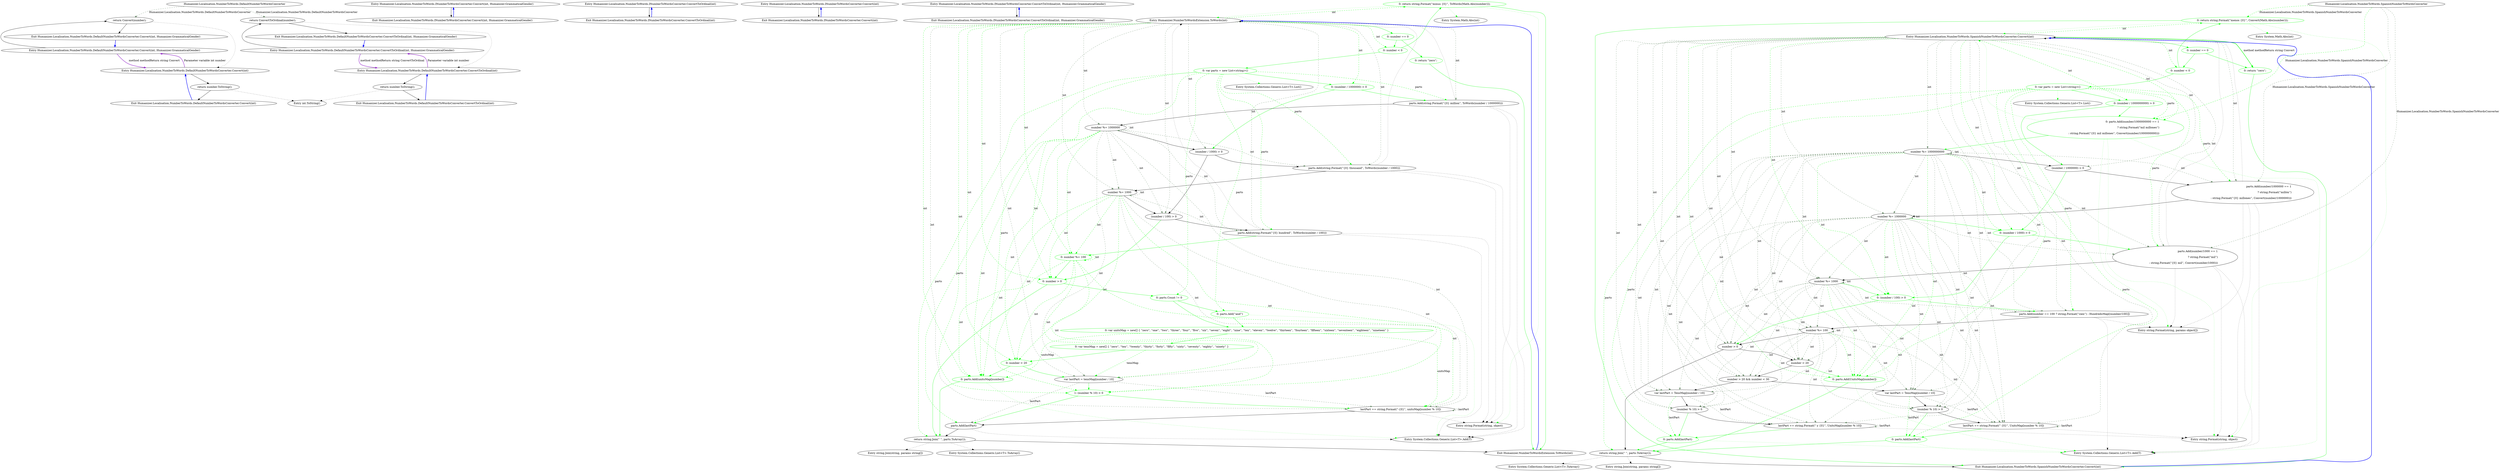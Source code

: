 digraph  {
n13 [label="Humanizer.Localisation.NumberToWords.DefaultNumberToWordsConverter", span=""];
n0 [cluster="Humanizer.Localisation.NumberToWords.DefaultNumberToWordsConverter.Convert(int, Humanizer.GrammaticalGender)", label="Entry Humanizer.Localisation.NumberToWords.DefaultNumberToWordsConverter.Convert(int, Humanizer.GrammaticalGender)", span="4-4"];
n1 [cluster="Humanizer.Localisation.NumberToWords.DefaultNumberToWordsConverter.Convert(int, Humanizer.GrammaticalGender)", label="return Convert(number);", span="6-6"];
n2 [cluster="Humanizer.Localisation.NumberToWords.DefaultNumberToWordsConverter.Convert(int, Humanizer.GrammaticalGender)", label="Exit Humanizer.Localisation.NumberToWords.DefaultNumberToWordsConverter.Convert(int, Humanizer.GrammaticalGender)", span="4-4"];
n3 [cluster="Humanizer.Localisation.NumberToWords.DefaultNumberToWordsConverter.Convert(int)", label="Entry Humanizer.Localisation.NumberToWords.DefaultNumberToWordsConverter.Convert(int)", span="9-9"];
n4 [cluster="Humanizer.Localisation.NumberToWords.DefaultNumberToWordsConverter.Convert(int)", label="return number.ToString();", span="11-11"];
n5 [cluster="Humanizer.Localisation.NumberToWords.DefaultNumberToWordsConverter.Convert(int)", label="Exit Humanizer.Localisation.NumberToWords.DefaultNumberToWordsConverter.Convert(int)", span="9-9"];
n6 [cluster="int.ToString()", label="Entry int.ToString()", span="0-0"];
n7 [cluster="Humanizer.Localisation.NumberToWords.DefaultNumberToWordsConverter.ConvertToOrdinal(int, Humanizer.GrammaticalGender)", label="Entry Humanizer.Localisation.NumberToWords.DefaultNumberToWordsConverter.ConvertToOrdinal(int, Humanizer.GrammaticalGender)", span="14-14"];
n8 [cluster="Humanizer.Localisation.NumberToWords.DefaultNumberToWordsConverter.ConvertToOrdinal(int, Humanizer.GrammaticalGender)", label="return ConvertToOrdinal(number);", span="16-16"];
n9 [cluster="Humanizer.Localisation.NumberToWords.DefaultNumberToWordsConverter.ConvertToOrdinal(int, Humanizer.GrammaticalGender)", label="Exit Humanizer.Localisation.NumberToWords.DefaultNumberToWordsConverter.ConvertToOrdinal(int, Humanizer.GrammaticalGender)", span="14-14"];
n10 [cluster="Humanizer.Localisation.NumberToWords.DefaultNumberToWordsConverter.ConvertToOrdinal(int)", label="Entry Humanizer.Localisation.NumberToWords.DefaultNumberToWordsConverter.ConvertToOrdinal(int)", span="19-19"];
n11 [cluster="Humanizer.Localisation.NumberToWords.DefaultNumberToWordsConverter.ConvertToOrdinal(int)", label="return number.ToString();", span="21-21"];
n12 [cluster="Humanizer.Localisation.NumberToWords.DefaultNumberToWordsConverter.ConvertToOrdinal(int)", label="Exit Humanizer.Localisation.NumberToWords.DefaultNumberToWordsConverter.ConvertToOrdinal(int)", span="19-19"];
m2_2 [cluster="Humanizer.Localisation.NumberToWords.INumberToWordsConverter.Convert(int, Humanizer.GrammaticalGender)", file="INumberToWordsConverter.cs", label="Entry Humanizer.Localisation.NumberToWords.INumberToWordsConverter.Convert(int, Humanizer.GrammaticalGender)", span="22-22"];
m2_3 [cluster="Humanizer.Localisation.NumberToWords.INumberToWordsConverter.Convert(int, Humanizer.GrammaticalGender)", file="INumberToWordsConverter.cs", label="Exit Humanizer.Localisation.NumberToWords.INumberToWordsConverter.Convert(int, Humanizer.GrammaticalGender)", span="22-22"];
m2_4 [cluster="Humanizer.Localisation.NumberToWords.INumberToWordsConverter.ConvertToOrdinal(int)", file="INumberToWordsConverter.cs", label="Entry Humanizer.Localisation.NumberToWords.INumberToWordsConverter.ConvertToOrdinal(int)", span="29-29"];
m2_5 [cluster="Humanizer.Localisation.NumberToWords.INumberToWordsConverter.ConvertToOrdinal(int)", file="INumberToWordsConverter.cs", label="Exit Humanizer.Localisation.NumberToWords.INumberToWordsConverter.ConvertToOrdinal(int)", span="29-29"];
m2_0 [cluster="Humanizer.Localisation.NumberToWords.INumberToWordsConverter.Convert(int)", file="INumberToWordsConverter.cs", label="Entry Humanizer.Localisation.NumberToWords.INumberToWordsConverter.Convert(int)", span="12-12"];
m2_1 [cluster="Humanizer.Localisation.NumberToWords.INumberToWordsConverter.Convert(int)", file="INumberToWordsConverter.cs", label="Exit Humanizer.Localisation.NumberToWords.INumberToWordsConverter.Convert(int)", span="12-12"];
m2_6 [cluster="Humanizer.Localisation.NumberToWords.INumberToWordsConverter.ConvertToOrdinal(int, Humanizer.GrammaticalGender)", file="INumberToWordsConverter.cs", label="Entry Humanizer.Localisation.NumberToWords.INumberToWordsConverter.ConvertToOrdinal(int, Humanizer.GrammaticalGender)", span="39-39"];
m2_7 [cluster="Humanizer.Localisation.NumberToWords.INumberToWordsConverter.ConvertToOrdinal(int, Humanizer.GrammaticalGender)", file="INumberToWordsConverter.cs", label="Exit Humanizer.Localisation.NumberToWords.INumberToWordsConverter.ConvertToOrdinal(int, Humanizer.GrammaticalGender)", span="39-39"];
m3_28 [cluster="System.Math.Abs(int)", file="NumberToWordsExtension.cs", label="Entry System.Math.Abs(int)", span="0-0"];
m3_30 [cluster="System.Collections.Generic.List<T>.List()", file="NumberToWordsExtension.cs", label="Entry System.Collections.Generic.List<T>.List()", span="0-0"];
m3_32 [cluster="System.Collections.Generic.List<T>.ToArray()", file="NumberToWordsExtension.cs", label="Entry System.Collections.Generic.List<T>.ToArray()", span="0-0"];
m3_31 [cluster="System.Collections.Generic.List<T>.Add(T)", file="NumberToWordsExtension.cs", label="Entry System.Collections.Generic.List<T>.Add(T)", span="0-0"];
m3_33 [cluster="string.Join(string, params string[])", file="NumberToWordsExtension.cs", label="Entry string.Join(string, params string[])", span="0-0"];
m3_0 [cluster="Humanizer.NumberToWordsExtension.ToWords(int)", file="NumberToWordsExtension.cs", label="Entry Humanizer.NumberToWordsExtension.ToWords(int)", span="13-13"];
m3_1 [cluster="Humanizer.NumberToWordsExtension.ToWords(int)", color=green, community=0, file="NumberToWordsExtension.cs", label="0: number == 0", span="15-15"];
m3_2 [cluster="Humanizer.NumberToWordsExtension.ToWords(int)", color=green, community=0, file="NumberToWordsExtension.cs", label="0: return ''zero'';", span="16-16"];
m3_3 [cluster="Humanizer.NumberToWordsExtension.ToWords(int)", color=green, community=0, file="NumberToWordsExtension.cs", label="0: number < 0", span="18-18"];
m3_4 [cluster="Humanizer.NumberToWordsExtension.ToWords(int)", color=green, community=0, file="NumberToWordsExtension.cs", label="0: return string.Format(''minus {0}'', ToWords(Math.Abs(number)));", span="19-19"];
m3_5 [cluster="Humanizer.NumberToWordsExtension.ToWords(int)", color=green, community=0, file="NumberToWordsExtension.cs", label="0: var parts = new List<string>()", span="21-21"];
m3_6 [cluster="Humanizer.NumberToWordsExtension.ToWords(int)", color=green, community=0, file="NumberToWordsExtension.cs", label="0: (number / 1000000) > 0", span="23-23"];
m3_7 [cluster="Humanizer.NumberToWordsExtension.ToWords(int)", file="NumberToWordsExtension.cs", label="parts.Add(string.Format(''{0} million'', ToWords(number / 1000000)))", span="25-25"];
m3_9 [cluster="Humanizer.NumberToWordsExtension.ToWords(int)", file="NumberToWordsExtension.cs", label="(number / 1000) > 0", span="29-29"];
m3_14 [cluster="Humanizer.NumberToWordsExtension.ToWords(int)", color=green, community=0, file="NumberToWordsExtension.cs", label="0: number %= 100", span="38-38"];
m3_8 [cluster="Humanizer.NumberToWordsExtension.ToWords(int)", file="NumberToWordsExtension.cs", label="number %= 1000000", span="26-26"];
m3_11 [cluster="Humanizer.NumberToWordsExtension.ToWords(int)", file="NumberToWordsExtension.cs", label="number %= 1000", span="32-32"];
m3_13 [cluster="Humanizer.NumberToWordsExtension.ToWords(int)", file="NumberToWordsExtension.cs", label="parts.Add(string.Format(''{0} hundred'', ToWords(number / 100)))", span="37-37"];
m3_15 [cluster="Humanizer.NumberToWordsExtension.ToWords(int)", color=green, community=0, file="NumberToWordsExtension.cs", label="0: number > 0", span="41-41"];
m3_20 [cluster="Humanizer.NumberToWordsExtension.ToWords(int)", color=green, community=0, file="NumberToWordsExtension.cs", label="0: number < 20", span="49-49"];
m3_21 [cluster="Humanizer.NumberToWordsExtension.ToWords(int)", color=green, community=0, file="NumberToWordsExtension.cs", label="0: parts.Add(unitsMap[number])", span="50-50"];
m3_22 [cluster="Humanizer.NumberToWordsExtension.ToWords(int)", file="NumberToWordsExtension.cs", label="var lastPart = tensMap[number / 10]", span="53-53"];
m3_23 [cluster="Humanizer.NumberToWordsExtension.ToWords(int)", color=green, community=0, file="NumberToWordsExtension.cs", label="1: (number % 10) > 0", span="54-54"];
m3_24 [cluster="Humanizer.NumberToWordsExtension.ToWords(int)", file="NumberToWordsExtension.cs", label="lastPart += string.Format(''-{0}'', unitsMap[number % 10])", span="55-55"];
m3_12 [cluster="Humanizer.NumberToWordsExtension.ToWords(int)", file="NumberToWordsExtension.cs", label="(number / 100) > 0", span="35-35"];
m3_16 [cluster="Humanizer.NumberToWordsExtension.ToWords(int)", color=green, community=0, file="NumberToWordsExtension.cs", label="0: parts.Count != 0", span="43-43"];
m3_26 [cluster="Humanizer.NumberToWordsExtension.ToWords(int)", file="NumberToWordsExtension.cs", label="return string.Join('' '', parts.ToArray());", span="60-60"];
m3_19 [cluster="Humanizer.NumberToWordsExtension.ToWords(int)", color=green, community=0, file="NumberToWordsExtension.cs", label="0: var tensMap = new[] { ''zero'', ''ten'', ''twenty'', ''thirty'', ''forty'', ''fifty'', ''sixty'', ''seventy'', ''eighty'', ''ninety'' }", span="47-47"];
m3_18 [cluster="Humanizer.NumberToWordsExtension.ToWords(int)", color=green, community=0, file="NumberToWordsExtension.cs", label="0: var unitsMap = new[] { ''zero'', ''one'', ''two'', ''three'', ''four'', ''five'', ''six'', ''seven'', ''eight'', ''nine'', ''ten'', ''eleven'', ''twelve'', ''thirteen'', ''fourteen'', ''fifteen'', ''sixteen'', ''seventeen'', ''eighteen'', ''nineteen'' }", span="46-46"];
m3_25 [cluster="Humanizer.NumberToWordsExtension.ToWords(int)", file="NumberToWordsExtension.cs", label="parts.Add(lastPart)", span="56-56"];
m3_10 [cluster="Humanizer.NumberToWordsExtension.ToWords(int)", file="NumberToWordsExtension.cs", label="parts.Add(string.Format(''{0} thousand'', ToWords(number / 1000)))", span="31-31"];
m3_17 [cluster="Humanizer.NumberToWordsExtension.ToWords(int)", color=green, community=0, file="NumberToWordsExtension.cs", label="0: parts.Add(''and'')", span="44-44"];
m3_27 [cluster="Humanizer.NumberToWordsExtension.ToWords(int)", file="NumberToWordsExtension.cs", label="Exit Humanizer.NumberToWordsExtension.ToWords(int)", span="13-13"];
m3_29 [cluster="string.Format(string, object)", file="NumberToWordsExtension.cs", label="Entry string.Format(string, object)", span="0-0"];
m5_32 [cluster="System.Math.Abs(int)", file="SpanishNumberToWordsConverter.cs", label="Entry System.Math.Abs(int)", span="0-0"];
m5_34 [cluster="System.Collections.Generic.List<T>.List()", file="SpanishNumberToWordsConverter.cs", label="Entry System.Collections.Generic.List<T>.List()", span="0-0"];
m5_37 [cluster="System.Collections.Generic.List<T>.ToArray()", file="SpanishNumberToWordsConverter.cs", label="Entry System.Collections.Generic.List<T>.ToArray()", span="0-0"];
m5_36 [cluster="System.Collections.Generic.List<T>.Add(T)", file="SpanishNumberToWordsConverter.cs", label="Entry System.Collections.Generic.List<T>.Add(T)", span="0-0"];
m5_35 [cluster="string.Format(string, params object[])", file="SpanishNumberToWordsConverter.cs", label="Entry string.Format(string, params object[])", span="0-0"];
m5_38 [cluster="string.Join(string, params string[])", file="SpanishNumberToWordsConverter.cs", label="Entry string.Join(string, params string[])", span="0-0"];
m5_33 [cluster="string.Format(string, object)", file="SpanishNumberToWordsConverter.cs", label="Entry string.Format(string, object)", span="0-0"];
m5_0 [cluster="Humanizer.Localisation.NumberToWords.SpanishNumberToWordsConverter.Convert(int)", file="SpanishNumberToWordsConverter.cs", label="Entry Humanizer.Localisation.NumberToWords.SpanishNumberToWordsConverter.Convert(int)", span="11-11"];
m5_1 [cluster="Humanizer.Localisation.NumberToWords.SpanishNumberToWordsConverter.Convert(int)", color=green, community=0, file="SpanishNumberToWordsConverter.cs", label="0: number == 0", span="13-13"];
m5_2 [cluster="Humanizer.Localisation.NumberToWords.SpanishNumberToWordsConverter.Convert(int)", color=green, community=0, file="SpanishNumberToWordsConverter.cs", label="0: return ''cero'';", span="14-14"];
m5_3 [cluster="Humanizer.Localisation.NumberToWords.SpanishNumberToWordsConverter.Convert(int)", color=green, community=0, file="SpanishNumberToWordsConverter.cs", label="0: number < 0", span="16-16"];
m5_4 [cluster="Humanizer.Localisation.NumberToWords.SpanishNumberToWordsConverter.Convert(int)", color=green, community=0, file="SpanishNumberToWordsConverter.cs", label="0: return string.Format(''menos {0}'', Convert(Math.Abs(number)));", span="17-17"];
m5_5 [cluster="Humanizer.Localisation.NumberToWords.SpanishNumberToWordsConverter.Convert(int)", color=green, community=0, file="SpanishNumberToWordsConverter.cs", label="0: var parts = new List<string>()", span="19-19"];
m5_6 [cluster="Humanizer.Localisation.NumberToWords.SpanishNumberToWordsConverter.Convert(int)", color=green, community=0, file="SpanishNumberToWordsConverter.cs", label="0: (number / 1000000000) > 0", span="21-21"];
m5_7 [cluster="Humanizer.Localisation.NumberToWords.SpanishNumberToWordsConverter.Convert(int)", color=green, community=0, file="SpanishNumberToWordsConverter.cs", label="0: parts.Add(number/1000000000 == 1\r\n                    ? string.Format(''mil millones'')\r\n                    : string.Format(''{0} mil millones'', Convert(number/1000000000)))", span="23-25"];
m5_9 [cluster="Humanizer.Localisation.NumberToWords.SpanishNumberToWordsConverter.Convert(int)", file="SpanishNumberToWordsConverter.cs", label="(number / 1000000) > 0", span="30-30"];
m5_8 [cluster="Humanizer.Localisation.NumberToWords.SpanishNumberToWordsConverter.Convert(int)", file="SpanishNumberToWordsConverter.cs", label="number %= 1000000000", span="27-27"];
m5_12 [cluster="Humanizer.Localisation.NumberToWords.SpanishNumberToWordsConverter.Convert(int)", color=green, community=0, file="SpanishNumberToWordsConverter.cs", label="0: (number / 1000) > 0", span="39-39"];
m5_11 [cluster="Humanizer.Localisation.NumberToWords.SpanishNumberToWordsConverter.Convert(int)", file="SpanishNumberToWordsConverter.cs", label="number %= 1000000", span="36-36"];
m5_13 [cluster="Humanizer.Localisation.NumberToWords.SpanishNumberToWordsConverter.Convert(int)", file="SpanishNumberToWordsConverter.cs", label="parts.Add(number/1000 == 1\r\n                    ? string.Format(''mil'')\r\n                    : string.Format(''{0} mil'', Convert(number/1000)))", span="41-43"];
m5_15 [cluster="Humanizer.Localisation.NumberToWords.SpanishNumberToWordsConverter.Convert(int)", color=green, community=0, file="SpanishNumberToWordsConverter.cs", label="0: (number / 100) > 0", span="48-48"];
m5_14 [cluster="Humanizer.Localisation.NumberToWords.SpanishNumberToWordsConverter.Convert(int)", file="SpanishNumberToWordsConverter.cs", label="number %= 1000", span="45-45"];
m5_16 [cluster="Humanizer.Localisation.NumberToWords.SpanishNumberToWordsConverter.Convert(int)", file="SpanishNumberToWordsConverter.cs", label="parts.Add(number == 100 ? string.Format(''cien'') : HundredsMap[(number/100)])", span="50-50"];
m5_18 [cluster="Humanizer.Localisation.NumberToWords.SpanishNumberToWordsConverter.Convert(int)", file="SpanishNumberToWordsConverter.cs", label="number > 0", span="54-54"];
m5_20 [cluster="Humanizer.Localisation.NumberToWords.SpanishNumberToWordsConverter.Convert(int)", color=green, community=0, file="SpanishNumberToWordsConverter.cs", label="0: parts.Add(UnitsMap[number])", span="57-57"];
m5_17 [cluster="Humanizer.Localisation.NumberToWords.SpanishNumberToWordsConverter.Convert(int)", file="SpanishNumberToWordsConverter.cs", label="number %= 100", span="51-51"];
m5_19 [cluster="Humanizer.Localisation.NumberToWords.SpanishNumberToWordsConverter.Convert(int)", file="SpanishNumberToWordsConverter.cs", label="number < 20", span="56-56"];
m5_30 [cluster="Humanizer.Localisation.NumberToWords.SpanishNumberToWordsConverter.Convert(int)", file="SpanishNumberToWordsConverter.cs", label="return string.Join('' '', parts.ToArray());", span="76-76"];
m5_10 [cluster="Humanizer.Localisation.NumberToWords.SpanishNumberToWordsConverter.Convert(int)", file="SpanishNumberToWordsConverter.cs", label="parts.Add(number/1000000 == 1\r\n                    ? string.Format(''millón'')\r\n                    : string.Format(''{0} millones'', Convert(number/1000000)))", span="32-34"];
m5_25 [cluster="Humanizer.Localisation.NumberToWords.SpanishNumberToWordsConverter.Convert(int)", color=green, community=0, file="SpanishNumberToWordsConverter.cs", label="0: parts.Add(lastPart)", span="64-64"];
m5_29 [cluster="Humanizer.Localisation.NumberToWords.SpanishNumberToWordsConverter.Convert(int)", color=green, community=0, file="SpanishNumberToWordsConverter.cs", label="0: parts.Add(lastPart)", span="72-72"];
m5_22 [cluster="Humanizer.Localisation.NumberToWords.SpanishNumberToWordsConverter.Convert(int)", file="SpanishNumberToWordsConverter.cs", label="var lastPart = TensMap[number / 10]", span="60-60"];
m5_23 [cluster="Humanizer.Localisation.NumberToWords.SpanishNumberToWordsConverter.Convert(int)", file="SpanishNumberToWordsConverter.cs", label="(number % 10) > 0", span="61-61"];
m5_24 [cluster="Humanizer.Localisation.NumberToWords.SpanishNumberToWordsConverter.Convert(int)", file="SpanishNumberToWordsConverter.cs", label="lastPart += string.Format('' {0}'', UnitsMap[number % 10])", span="62-62"];
m5_26 [cluster="Humanizer.Localisation.NumberToWords.SpanishNumberToWordsConverter.Convert(int)", file="SpanishNumberToWordsConverter.cs", label="var lastPart = TensMap[number / 10]", span="68-68"];
m5_27 [cluster="Humanizer.Localisation.NumberToWords.SpanishNumberToWordsConverter.Convert(int)", file="SpanishNumberToWordsConverter.cs", label="(number % 10) > 0", span="69-69"];
m5_28 [cluster="Humanizer.Localisation.NumberToWords.SpanishNumberToWordsConverter.Convert(int)", file="SpanishNumberToWordsConverter.cs", label="lastPart += string.Format('' y {0}'', UnitsMap[number % 10])", span="70-70"];
m5_21 [cluster="Humanizer.Localisation.NumberToWords.SpanishNumberToWordsConverter.Convert(int)", file="SpanishNumberToWordsConverter.cs", label="number > 20 && number < 30", span="58-58"];
m5_31 [cluster="Humanizer.Localisation.NumberToWords.SpanishNumberToWordsConverter.Convert(int)", file="SpanishNumberToWordsConverter.cs", label="Exit Humanizer.Localisation.NumberToWords.SpanishNumberToWordsConverter.Convert(int)", span="11-11"];
m5_43 [file="SpanishNumberToWordsConverter.cs", label="Humanizer.Localisation.NumberToWords.SpanishNumberToWordsConverter", span=""];
n13 -> n1  [color=darkseagreen4, key=1, label="Humanizer.Localisation.NumberToWords.DefaultNumberToWordsConverter", style=dashed];
n13 -> n8  [color=darkseagreen4, key=1, label="Humanizer.Localisation.NumberToWords.DefaultNumberToWordsConverter", style=dashed];
n0 -> n1  [key=0, style=solid];
n0 -> n3  [color=darkorchid, key=3, label="method methodReturn string Convert", style=bold];
n1 -> n2  [key=0, style=solid];
n1 -> n3  [key=2, style=dotted];
n2 -> n0  [color=blue, key=0, style=bold];
n3 -> n4  [key=0, style=solid];
n3 -> n0  [color=darkorchid, key=3, label="Parameter variable int number", style=bold];
n4 -> n5  [key=0, style=solid];
n4 -> n6  [key=2, style=dotted];
n5 -> n3  [color=blue, key=0, style=bold];
n7 -> n8  [key=0, style=solid];
n7 -> n10  [color=darkorchid, key=3, label="method methodReturn string ConvertToOrdinal", style=bold];
n8 -> n9  [key=0, style=solid];
n8 -> n10  [key=2, style=dotted];
n9 -> n7  [color=blue, key=0, style=bold];
n10 -> n11  [key=0, style=solid];
n10 -> n7  [color=darkorchid, key=3, label="Parameter variable int number", style=bold];
n11 -> n12  [key=0, style=solid];
n11 -> n6  [key=2, style=dotted];
n12 -> n10  [color=blue, key=0, style=bold];
m2_2 -> m2_3  [key=0, style=solid];
m2_3 -> m2_2  [color=blue, key=0, style=bold];
m2_4 -> m2_5  [key=0, style=solid];
m2_5 -> m2_4  [color=blue, key=0, style=bold];
m2_0 -> m2_1  [key=0, style=solid];
m2_1 -> m2_0  [color=blue, key=0, style=bold];
m2_6 -> m2_7  [key=0, style=solid];
m2_7 -> m2_6  [color=blue, key=0, style=bold];
m3_0 -> m3_1  [color=green, key=0, style=solid];
m3_0 -> m3_3  [color=green, key=1, label=int, style=dashed];
m3_0 -> m3_4  [color=green, key=1, label=int, style=dashed];
m3_0 -> m3_6  [color=green, key=1, label=int, style=dashed];
m3_0 -> m3_14  [color=green, key=1, label=int, style=dashed];
m3_0 -> m3_15  [color=green, key=1, label=int, style=dashed];
m3_0 -> m3_20  [color=green, key=1, label=int, style=dashed];
m3_0 -> m3_21  [color=green, key=1, label=int, style=dashed];
m3_0 -> m3_23  [color=green, key=1, label=int, style=dashed];
m3_0 -> m3_7  [color=darkseagreen4, key=1, label=int, style=dashed];
m3_0 -> m3_8  [color=darkseagreen4, key=1, label=int, style=dashed];
m3_0 -> m3_9  [color=darkseagreen4, key=1, label=int, style=dashed];
m3_0 -> m3_10  [color=darkseagreen4, key=1, label=int, style=dashed];
m3_0 -> m3_11  [color=darkseagreen4, key=1, label=int, style=dashed];
m3_0 -> m3_12  [color=darkseagreen4, key=1, label=int, style=dashed];
m3_0 -> m3_13  [color=darkseagreen4, key=1, label=int, style=dashed];
m3_0 -> m3_22  [color=darkseagreen4, key=1, label=int, style=dashed];
m3_0 -> m3_24  [color=darkseagreen4, key=1, label=int, style=dashed];
m3_1 -> m3_2  [color=green, key=0, style=solid];
m3_1 -> m3_3  [color=green, key=0, style=solid];
m3_2 -> m3_27  [color=green, key=0, style=solid];
m3_3 -> m3_4  [color=green, key=0, style=solid];
m3_3 -> m3_5  [color=green, key=0, style=solid];
m3_4 -> m3_27  [color=green, key=0, style=solid];
m3_4 -> m3_28  [color=green, key=2, style=dotted];
m3_4 -> m3_0  [color=green, key=2, style=dotted];
m3_4 -> m3_29  [color=green, key=2, style=dotted];
m3_5 -> m3_6  [color=green, key=0, style=solid];
m3_5 -> m3_21  [color=green, key=1, label=parts, style=dashed];
m3_5 -> m3_30  [color=green, key=2, style=dotted];
m3_5 -> m3_7  [color=green, key=1, label=parts, style=dashed];
m3_5 -> m3_10  [color=green, key=1, label=parts, style=dashed];
m3_5 -> m3_13  [color=green, key=1, label=parts, style=dashed];
m3_5 -> m3_16  [color=green, key=1, label=parts, style=dashed];
m3_5 -> m3_17  [color=green, key=1, label=parts, style=dashed];
m3_5 -> m3_25  [color=green, key=1, label=parts, style=dashed];
m3_5 -> m3_26  [color=green, key=1, label=parts, style=dashed];
m3_6 -> m3_7  [color=green, key=0, style=solid];
m3_6 -> m3_9  [color=green, key=0, style=solid];
m3_7 -> m3_0  [key=2, style=dotted];
m3_7 -> m3_29  [key=2, style=dotted];
m3_7 -> m3_8  [key=0, style=solid];
m3_7 -> m3_31  [key=2, style=dotted];
m3_9 -> m3_10  [key=0, style=solid];
m3_9 -> m3_12  [key=0, style=solid];
m3_14 -> m3_14  [color=green, key=1, label=int, style=dashed];
m3_14 -> m3_15  [color=green, key=0, style=solid];
m3_14 -> m3_20  [color=green, key=1, label=int, style=dashed];
m3_14 -> m3_21  [color=green, key=1, label=int, style=dashed];
m3_14 -> m3_22  [color=green, key=1, label=int, style=dashed];
m3_14 -> m3_23  [color=green, key=1, label=int, style=dashed];
m3_14 -> m3_24  [color=green, key=1, label=int, style=dashed];
m3_8 -> m3_14  [color=green, key=1, label=int, style=dashed];
m3_8 -> m3_15  [color=green, key=1, label=int, style=dashed];
m3_8 -> m3_20  [color=green, key=1, label=int, style=dashed];
m3_8 -> m3_21  [color=green, key=1, label=int, style=dashed];
m3_8 -> m3_23  [color=green, key=1, label=int, style=dashed];
m3_8 -> m3_9  [key=0, style=solid];
m3_8 -> m3_8  [color=darkseagreen4, key=1, label=int, style=dashed];
m3_8 -> m3_10  [color=darkseagreen4, key=1, label=int, style=dashed];
m3_8 -> m3_11  [color=darkseagreen4, key=1, label=int, style=dashed];
m3_8 -> m3_12  [color=darkseagreen4, key=1, label=int, style=dashed];
m3_8 -> m3_13  [color=darkseagreen4, key=1, label=int, style=dashed];
m3_8 -> m3_22  [color=darkseagreen4, key=1, label=int, style=dashed];
m3_8 -> m3_24  [color=darkseagreen4, key=1, label=int, style=dashed];
m3_11 -> m3_14  [color=green, key=1, label=int, style=dashed];
m3_11 -> m3_15  [color=green, key=1, label=int, style=dashed];
m3_11 -> m3_20  [color=green, key=1, label=int, style=dashed];
m3_11 -> m3_21  [color=green, key=1, label=int, style=dashed];
m3_11 -> m3_23  [color=green, key=1, label=int, style=dashed];
m3_11 -> m3_11  [color=darkseagreen4, key=1, label=int, style=dashed];
m3_11 -> m3_12  [key=0, style=solid];
m3_11 -> m3_13  [color=darkseagreen4, key=1, label=int, style=dashed];
m3_11 -> m3_22  [color=darkseagreen4, key=1, label=int, style=dashed];
m3_11 -> m3_24  [color=darkseagreen4, key=1, label=int, style=dashed];
m3_13 -> m3_14  [color=green, key=0, style=solid];
m3_13 -> m3_0  [key=2, style=dotted];
m3_13 -> m3_29  [key=2, style=dotted];
m3_13 -> m3_31  [key=2, style=dotted];
m3_15 -> m3_16  [color=green, key=0, style=solid];
m3_15 -> m3_26  [color=green, key=0, style=solid];
m3_20 -> m3_21  [color=green, key=0, style=solid];
m3_20 -> m3_22  [color=green, key=0, style=solid];
m3_21 -> m3_26  [color=green, key=0, style=solid];
m3_21 -> m3_31  [color=green, key=2, style=dotted];
m3_22 -> m3_23  [color=green, key=0, style=solid];
m3_22 -> m3_24  [color=darkseagreen4, key=1, label=lastPart, style=dashed];
m3_22 -> m3_25  [color=darkseagreen4, key=1, label=lastPart, style=dashed];
m3_23 -> m3_24  [color=green, key=0, style=solid];
m3_23 -> m3_25  [color=green, key=0, style=solid];
m3_24 -> m3_29  [key=2, style=dotted];
m3_24 -> m3_24  [color=darkseagreen4, key=1, label=lastPart, style=dashed];
m3_24 -> m3_25  [key=0, style=solid];
m3_12 -> m3_15  [color=green, key=0, style=solid];
m3_12 -> m3_13  [key=0, style=solid];
m3_16 -> m3_17  [color=green, key=0, style=solid];
m3_16 -> m3_18  [color=green, key=0, style=solid];
m3_26 -> m3_27  [key=0, style=solid];
m3_26 -> m3_32  [key=2, style=dotted];
m3_26 -> m3_33  [key=2, style=dotted];
m3_19 -> m3_20  [color=green, key=0, style=solid];
m3_19 -> m3_22  [color=green, key=1, label=tensMap, style=dashed];
m3_18 -> m3_21  [color=green, key=1, label=unitsMap, style=dashed];
m3_18 -> m3_19  [color=green, key=0, style=solid];
m3_18 -> m3_24  [color=green, key=1, label=unitsMap, style=dashed];
m3_25 -> m3_26  [key=0, style=solid];
m3_25 -> m3_31  [key=2, style=dotted];
m3_10 -> m3_0  [key=2, style=dotted];
m3_10 -> m3_29  [key=2, style=dotted];
m3_10 -> m3_11  [key=0, style=solid];
m3_10 -> m3_31  [key=2, style=dotted];
m3_17 -> m3_18  [color=green, key=0, style=solid];
m3_17 -> m3_31  [color=green, key=2, style=dotted];
m3_27 -> m3_0  [color=blue, key=0, style=bold];
m5_0 -> m5_1  [color=green, key=0, style=solid];
m5_0 -> m5_3  [color=green, key=1, label=int, style=dashed];
m5_0 -> m5_4  [color=green, key=1, label=int, style=dashed];
m5_0 -> m5_6  [color=green, key=1, label=int, style=dashed];
m5_0 -> m5_7  [color=green, key=1, label=int, style=dashed];
m5_0 -> m5_12  [color=green, key=1, label=int, style=dashed];
m5_0 -> m5_15  [color=green, key=1, label=int, style=dashed];
m5_0 -> m5_20  [color=green, key=1, label=int, style=dashed];
m5_0 -> m5_2  [color=green, key=3, label="method methodReturn string Convert", style=bold];
m5_0 -> m5_8  [color=darkseagreen4, key=1, label=int, style=dashed];
m5_0 -> m5_9  [color=darkseagreen4, key=1, label=int, style=dashed];
m5_0 -> m5_10  [color=darkseagreen4, key=1, label=int, style=dashed];
m5_0 -> m5_11  [color=darkseagreen4, key=1, label=int, style=dashed];
m5_0 -> m5_13  [color=darkseagreen4, key=1, label=int, style=dashed];
m5_0 -> m5_14  [color=darkseagreen4, key=1, label=int, style=dashed];
m5_0 -> m5_16  [color=darkseagreen4, key=1, label=int, style=dashed];
m5_0 -> m5_17  [color=darkseagreen4, key=1, label=int, style=dashed];
m5_0 -> m5_18  [color=darkseagreen4, key=1, label=int, style=dashed];
m5_0 -> m5_19  [color=darkseagreen4, key=1, label=int, style=dashed];
m5_0 -> m5_21  [color=darkseagreen4, key=1, label=int, style=dashed];
m5_0 -> m5_22  [color=darkseagreen4, key=1, label=int, style=dashed];
m5_0 -> m5_23  [color=darkseagreen4, key=1, label=int, style=dashed];
m5_0 -> m5_24  [color=darkseagreen4, key=1, label=int, style=dashed];
m5_0 -> m5_26  [color=darkseagreen4, key=1, label=int, style=dashed];
m5_0 -> m5_27  [color=darkseagreen4, key=1, label=int, style=dashed];
m5_0 -> m5_28  [color=darkseagreen4, key=1, label=int, style=dashed];
m5_1 -> m5_2  [color=green, key=0, style=solid];
m5_1 -> m5_3  [color=green, key=0, style=solid];
m5_2 -> m5_31  [color=green, key=0, style=solid];
m5_3 -> m5_4  [color=green, key=0, style=solid];
m5_3 -> m5_5  [color=green, key=0, style=solid];
m5_4 -> m5_31  [color=green, key=0, style=solid];
m5_4 -> m5_32  [color=green, key=2, style=dotted];
m5_4 -> m5_0  [color=green, key=2, style=dotted];
m5_4 -> m5_33  [color=green, key=2, style=dotted];
m5_5 -> m5_6  [color=green, key=0, style=solid];
m5_5 -> m5_7  [color=green, key=1, label=parts, style=dashed];
m5_5 -> m5_20  [color=green, key=1, label=parts, style=dashed];
m5_5 -> m5_34  [color=green, key=2, style=dotted];
m5_5 -> m5_10  [color=green, key=1, label=parts, style=dashed];
m5_5 -> m5_13  [color=green, key=1, label=parts, style=dashed];
m5_5 -> m5_16  [color=green, key=1, label=parts, style=dashed];
m5_5 -> m5_25  [color=green, key=1, label=parts, style=dashed];
m5_5 -> m5_29  [color=green, key=1, label=parts, style=dashed];
m5_5 -> m5_30  [color=green, key=1, label=parts, style=dashed];
m5_6 -> m5_7  [color=green, key=0, style=solid];
m5_6 -> m5_9  [color=green, key=0, style=solid];
m5_7 -> m5_8  [color=green, key=0, style=solid];
m5_7 -> m5_35  [color=green, key=2, style=dotted];
m5_7 -> m5_0  [color=green, key=2, style=dotted];
m5_7 -> m5_33  [color=green, key=2, style=dotted];
m5_7 -> m5_36  [color=green, key=2, style=dotted];
m5_9 -> m5_12  [color=green, key=0, style=solid];
m5_9 -> m5_10  [key=0, style=solid];
m5_8 -> m5_12  [color=green, key=1, label=int, style=dashed];
m5_8 -> m5_15  [color=green, key=1, label=int, style=dashed];
m5_8 -> m5_20  [color=green, key=1, label=int, style=dashed];
m5_8 -> m5_9  [key=0, style=solid];
m5_8 -> m5_8  [color=darkseagreen4, key=1, label=int, style=dashed];
m5_8 -> m5_10  [color=darkseagreen4, key=1, label=int, style=dashed];
m5_8 -> m5_11  [color=darkseagreen4, key=1, label=int, style=dashed];
m5_8 -> m5_13  [color=darkseagreen4, key=1, label=int, style=dashed];
m5_8 -> m5_14  [color=darkseagreen4, key=1, label=int, style=dashed];
m5_8 -> m5_16  [color=darkseagreen4, key=1, label=int, style=dashed];
m5_8 -> m5_17  [color=darkseagreen4, key=1, label=int, style=dashed];
m5_8 -> m5_18  [color=darkseagreen4, key=1, label=int, style=dashed];
m5_8 -> m5_19  [color=darkseagreen4, key=1, label=int, style=dashed];
m5_8 -> m5_21  [color=darkseagreen4, key=1, label=int, style=dashed];
m5_8 -> m5_22  [color=darkseagreen4, key=1, label=int, style=dashed];
m5_8 -> m5_23  [color=darkseagreen4, key=1, label=int, style=dashed];
m5_8 -> m5_24  [color=darkseagreen4, key=1, label=int, style=dashed];
m5_8 -> m5_26  [color=darkseagreen4, key=1, label=int, style=dashed];
m5_8 -> m5_27  [color=darkseagreen4, key=1, label=int, style=dashed];
m5_8 -> m5_28  [color=darkseagreen4, key=1, label=int, style=dashed];
m5_12 -> m5_13  [color=green, key=0, style=solid];
m5_12 -> m5_15  [color=green, key=0, style=solid];
m5_11 -> m5_12  [color=green, key=0, style=solid];
m5_11 -> m5_15  [color=green, key=1, label=int, style=dashed];
m5_11 -> m5_20  [color=green, key=1, label=int, style=dashed];
m5_11 -> m5_11  [color=darkseagreen4, key=1, label=int, style=dashed];
m5_11 -> m5_13  [color=darkseagreen4, key=1, label=int, style=dashed];
m5_11 -> m5_14  [color=darkseagreen4, key=1, label=int, style=dashed];
m5_11 -> m5_16  [color=darkseagreen4, key=1, label=int, style=dashed];
m5_11 -> m5_17  [color=darkseagreen4, key=1, label=int, style=dashed];
m5_11 -> m5_18  [color=darkseagreen4, key=1, label=int, style=dashed];
m5_11 -> m5_19  [color=darkseagreen4, key=1, label=int, style=dashed];
m5_11 -> m5_21  [color=darkseagreen4, key=1, label=int, style=dashed];
m5_11 -> m5_22  [color=darkseagreen4, key=1, label=int, style=dashed];
m5_11 -> m5_23  [color=darkseagreen4, key=1, label=int, style=dashed];
m5_11 -> m5_24  [color=darkseagreen4, key=1, label=int, style=dashed];
m5_11 -> m5_26  [color=darkseagreen4, key=1, label=int, style=dashed];
m5_11 -> m5_27  [color=darkseagreen4, key=1, label=int, style=dashed];
m5_11 -> m5_28  [color=darkseagreen4, key=1, label=int, style=dashed];
m5_13 -> m5_0  [key=2, style=dotted];
m5_13 -> m5_33  [key=2, style=dotted];
m5_13 -> m5_35  [key=2, style=dotted];
m5_13 -> m5_36  [key=2, style=dotted];
m5_13 -> m5_14  [key=0, style=solid];
m5_15 -> m5_16  [color=green, key=0, style=solid];
m5_15 -> m5_18  [color=green, key=0, style=solid];
m5_14 -> m5_15  [color=green, key=0, style=solid];
m5_14 -> m5_20  [color=green, key=1, label=int, style=dashed];
m5_14 -> m5_14  [color=darkseagreen4, key=1, label=int, style=dashed];
m5_14 -> m5_16  [color=darkseagreen4, key=1, label=int, style=dashed];
m5_14 -> m5_17  [color=darkseagreen4, key=1, label=int, style=dashed];
m5_14 -> m5_18  [color=darkseagreen4, key=1, label=int, style=dashed];
m5_14 -> m5_19  [color=darkseagreen4, key=1, label=int, style=dashed];
m5_14 -> m5_21  [color=darkseagreen4, key=1, label=int, style=dashed];
m5_14 -> m5_22  [color=darkseagreen4, key=1, label=int, style=dashed];
m5_14 -> m5_23  [color=darkseagreen4, key=1, label=int, style=dashed];
m5_14 -> m5_24  [color=darkseagreen4, key=1, label=int, style=dashed];
m5_14 -> m5_26  [color=darkseagreen4, key=1, label=int, style=dashed];
m5_14 -> m5_27  [color=darkseagreen4, key=1, label=int, style=dashed];
m5_14 -> m5_28  [color=darkseagreen4, key=1, label=int, style=dashed];
m5_16 -> m5_35  [key=2, style=dotted];
m5_16 -> m5_36  [key=2, style=dotted];
m5_16 -> m5_17  [key=0, style=solid];
m5_18 -> m5_19  [key=0, style=solid];
m5_18 -> m5_30  [key=0, style=solid];
m5_20 -> m5_30  [color=green, key=0, style=solid];
m5_20 -> m5_36  [color=green, key=2, style=dotted];
m5_17 -> m5_20  [color=green, key=1, label=int, style=dashed];
m5_17 -> m5_18  [key=0, style=solid];
m5_17 -> m5_17  [color=darkseagreen4, key=1, label=int, style=dashed];
m5_17 -> m5_19  [color=darkseagreen4, key=1, label=int, style=dashed];
m5_17 -> m5_21  [color=darkseagreen4, key=1, label=int, style=dashed];
m5_17 -> m5_22  [color=darkseagreen4, key=1, label=int, style=dashed];
m5_17 -> m5_23  [color=darkseagreen4, key=1, label=int, style=dashed];
m5_17 -> m5_24  [color=darkseagreen4, key=1, label=int, style=dashed];
m5_17 -> m5_26  [color=darkseagreen4, key=1, label=int, style=dashed];
m5_17 -> m5_27  [color=darkseagreen4, key=1, label=int, style=dashed];
m5_17 -> m5_28  [color=darkseagreen4, key=1, label=int, style=dashed];
m5_19 -> m5_20  [color=green, key=0, style=solid];
m5_19 -> m5_21  [key=0, style=solid];
m5_30 -> m5_31  [key=0, style=solid];
m5_30 -> m5_37  [key=2, style=dotted];
m5_30 -> m5_38  [key=2, style=dotted];
m5_10 -> m5_0  [key=2, style=dotted];
m5_10 -> m5_33  [key=2, style=dotted];
m5_10 -> m5_35  [key=2, style=dotted];
m5_10 -> m5_36  [key=2, style=dotted];
m5_10 -> m5_11  [key=0, style=solid];
m5_25 -> m5_30  [color=green, key=0, style=solid];
m5_25 -> m5_36  [color=green, key=2, style=dotted];
m5_29 -> m5_30  [color=green, key=0, style=solid];
m5_29 -> m5_36  [color=green, key=2, style=dotted];
m5_22 -> m5_25  [color=green, key=1, label=lastPart, style=dashed];
m5_22 -> m5_23  [key=0, style=solid];
m5_22 -> m5_24  [color=darkseagreen4, key=1, label=lastPart, style=dashed];
m5_23 -> m5_25  [color=green, key=0, style=solid];
m5_23 -> m5_24  [key=0, style=solid];
m5_24 -> m5_25  [color=green, key=0, style=solid];
m5_24 -> m5_33  [key=2, style=dotted];
m5_24 -> m5_24  [color=darkseagreen4, key=1, label=lastPart, style=dashed];
m5_26 -> m5_29  [color=green, key=1, label=lastPart, style=dashed];
m5_26 -> m5_27  [key=0, style=solid];
m5_26 -> m5_28  [color=darkseagreen4, key=1, label=lastPart, style=dashed];
m5_27 -> m5_29  [color=green, key=0, style=solid];
m5_27 -> m5_28  [key=0, style=solid];
m5_28 -> m5_29  [color=green, key=0, style=solid];
m5_28 -> m5_33  [key=2, style=dotted];
m5_28 -> m5_28  [color=darkseagreen4, key=1, label=lastPart, style=dashed];
m5_21 -> m5_22  [key=0, style=solid];
m5_21 -> m5_26  [key=0, style=solid];
m5_31 -> m5_0  [color=blue, key=0, style=bold];
m5_43 -> m5_4  [color=green, key=1, label="Humanizer.Localisation.NumberToWords.SpanishNumberToWordsConverter", style=dashed];
m5_43 -> m5_7  [color=green, key=1, label="Humanizer.Localisation.NumberToWords.SpanishNumberToWordsConverter", style=dashed];
m5_43 -> m5_10  [color=darkseagreen4, key=1, label="Humanizer.Localisation.NumberToWords.SpanishNumberToWordsConverter", style=dashed];
m5_43 -> m5_13  [color=darkseagreen4, key=1, label="Humanizer.Localisation.NumberToWords.SpanishNumberToWordsConverter", style=dashed];
}

